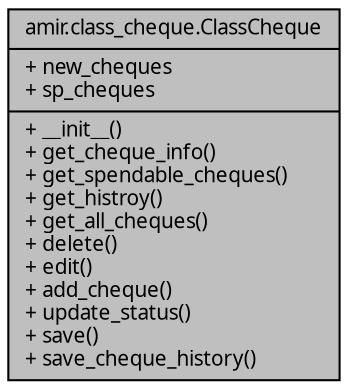 digraph "amir.class_cheque.ClassCheque"
{
 // LATEX_PDF_SIZE
  edge [fontname="FreeSans.ttf",fontsize="10",labelfontname="FreeSans.ttf",labelfontsize="10"];
  node [fontname="FreeSans.ttf",fontsize="10",shape=record];
  Node1 [label="{amir.class_cheque.ClassCheque\n|+ new_cheques\l+ sp_cheques\l|+ __init__()\l+ get_cheque_info()\l+ get_spendable_cheques()\l+ get_histroy()\l+ get_all_cheques()\l+ delete()\l+ edit()\l+ add_cheque()\l+ update_status()\l+ save()\l+ save_cheque_history()\l}",height=0.2,width=0.4,color="black", fillcolor="grey75", style="filled", fontcolor="black",tooltip=" "];
}
